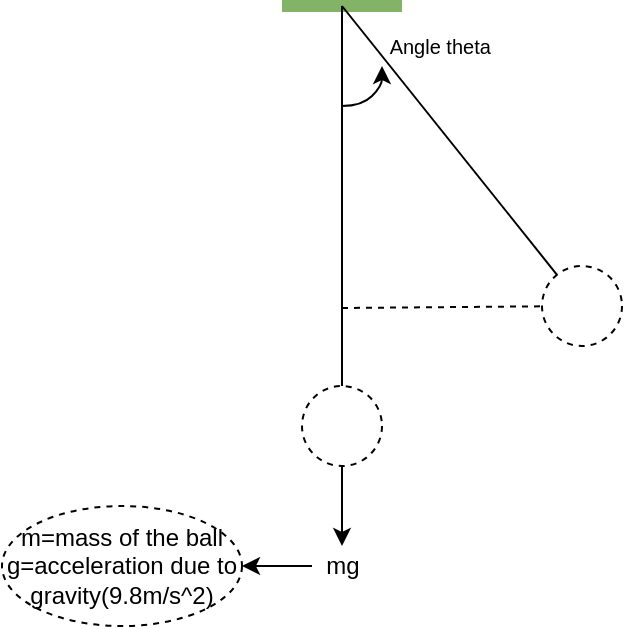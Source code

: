 <mxfile version="15.1.4" type="github">
  <diagram id="mIanIxTLOtAHTVfokB1G" name="Page-1">
    <mxGraphModel dx="593" dy="331" grid="1" gridSize="10" guides="1" tooltips="1" connect="1" arrows="1" fold="1" page="1" pageScale="1" pageWidth="850" pageHeight="1100" math="0" shadow="0">
      <root>
        <mxCell id="0" />
        <mxCell id="1" parent="0" />
        <mxCell id="kW5CJFtHc9ydnyZhcMnz-1" value="" style="ellipse;whiteSpace=wrap;html=1;aspect=fixed;shadow=0;dashed=1;" vertex="1" parent="1">
          <mxGeometry x="320" y="330" width="40" height="40" as="geometry" />
        </mxCell>
        <mxCell id="kW5CJFtHc9ydnyZhcMnz-2" value="" style="endArrow=none;html=1;fillColor=#d5e8d4;strokeColor=#82b366;strokeWidth=6;" edge="1" parent="1">
          <mxGeometry width="50" height="50" relative="1" as="geometry">
            <mxPoint x="310" y="140" as="sourcePoint" />
            <mxPoint x="370" y="140" as="targetPoint" />
          </mxGeometry>
        </mxCell>
        <mxCell id="kW5CJFtHc9ydnyZhcMnz-3" value="" style="endArrow=none;html=1;" edge="1" parent="1" source="kW5CJFtHc9ydnyZhcMnz-1">
          <mxGeometry width="50" height="50" relative="1" as="geometry">
            <mxPoint x="315" y="220" as="sourcePoint" />
            <mxPoint x="340" y="140" as="targetPoint" />
          </mxGeometry>
        </mxCell>
        <mxCell id="kW5CJFtHc9ydnyZhcMnz-4" value="" style="endArrow=none;html=1;startArrow=none;" edge="1" parent="1" source="kW5CJFtHc9ydnyZhcMnz-5">
          <mxGeometry width="50" height="50" relative="1" as="geometry">
            <mxPoint x="430" y="290" as="sourcePoint" />
            <mxPoint x="340" y="140" as="targetPoint" />
          </mxGeometry>
        </mxCell>
        <mxCell id="kW5CJFtHc9ydnyZhcMnz-11" value="" style="curved=1;endArrow=classic;html=1;shadow=0;strokeWidth=1;" edge="1" parent="1">
          <mxGeometry width="50" height="50" relative="1" as="geometry">
            <mxPoint x="340" y="190" as="sourcePoint" />
            <mxPoint x="360" y="170" as="targetPoint" />
            <Array as="points">
              <mxPoint x="350" y="190" />
              <mxPoint x="360" y="180" />
            </Array>
          </mxGeometry>
        </mxCell>
        <mxCell id="kW5CJFtHc9ydnyZhcMnz-12" value="&lt;font size=&quot;1&quot;&gt;Angle theta&amp;nbsp;&lt;/font&gt;" style="text;html=1;align=center;verticalAlign=middle;resizable=0;points=[];autosize=1;strokeColor=none;fillColor=none;" vertex="1" parent="1">
          <mxGeometry x="355" y="150" width="70" height="20" as="geometry" />
        </mxCell>
        <mxCell id="kW5CJFtHc9ydnyZhcMnz-14" value="" style="endArrow=none;html=1;shadow=0;strokeWidth=1;dashed=1;startArrow=none;" edge="1" parent="1" source="kW5CJFtHc9ydnyZhcMnz-5">
          <mxGeometry width="50" height="50" relative="1" as="geometry">
            <mxPoint x="340" y="291" as="sourcePoint" />
            <mxPoint x="445" y="290" as="targetPoint" />
          </mxGeometry>
        </mxCell>
        <mxCell id="kW5CJFtHc9ydnyZhcMnz-5" value="" style="ellipse;whiteSpace=wrap;html=1;aspect=fixed;shadow=0;dashed=1;" vertex="1" parent="1">
          <mxGeometry x="440" y="270" width="40" height="40" as="geometry" />
        </mxCell>
        <mxCell id="kW5CJFtHc9ydnyZhcMnz-16" value="" style="endArrow=none;html=1;shadow=0;strokeWidth=1;dashed=1;" edge="1" parent="1" target="kW5CJFtHc9ydnyZhcMnz-5">
          <mxGeometry width="50" height="50" relative="1" as="geometry">
            <mxPoint x="340" y="291" as="sourcePoint" />
            <mxPoint x="445" y="290" as="targetPoint" />
          </mxGeometry>
        </mxCell>
        <mxCell id="kW5CJFtHc9ydnyZhcMnz-19" value="" style="endArrow=classic;html=1;shadow=0;strokeWidth=1;" edge="1" parent="1" source="kW5CJFtHc9ydnyZhcMnz-1">
          <mxGeometry width="50" height="50" relative="1" as="geometry">
            <mxPoint x="339.71" y="360" as="sourcePoint" />
            <mxPoint x="340" y="410" as="targetPoint" />
          </mxGeometry>
        </mxCell>
        <mxCell id="kW5CJFtHc9ydnyZhcMnz-23" value="" style="edgeStyle=orthogonalEdgeStyle;curved=1;orthogonalLoop=1;jettySize=auto;html=1;shadow=0;strokeWidth=1;" edge="1" parent="1" source="kW5CJFtHc9ydnyZhcMnz-20" target="kW5CJFtHc9ydnyZhcMnz-22">
          <mxGeometry relative="1" as="geometry" />
        </mxCell>
        <mxCell id="kW5CJFtHc9ydnyZhcMnz-20" value="mg&lt;br&gt;" style="text;html=1;align=center;verticalAlign=middle;resizable=0;points=[];autosize=1;strokeColor=none;fillColor=none;" vertex="1" parent="1">
          <mxGeometry x="325" y="410" width="30" height="20" as="geometry" />
        </mxCell>
        <mxCell id="kW5CJFtHc9ydnyZhcMnz-22" value="m=mass of the ball&lt;br&gt;g=acceleration due to gravity(9.8m/s^2)" style="ellipse;whiteSpace=wrap;html=1;shadow=0;dashed=1;" vertex="1" parent="1">
          <mxGeometry x="170" y="390" width="120" height="60" as="geometry" />
        </mxCell>
      </root>
    </mxGraphModel>
  </diagram>
</mxfile>
